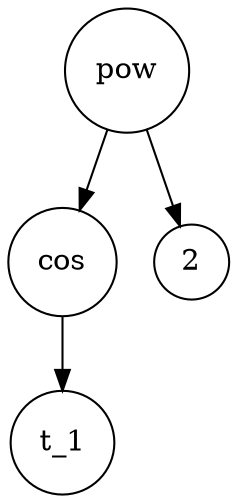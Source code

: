 digraph G1 {
  node [shape="circle",style="n"];

  Pow [label="pow"];
  Cos [label="\cos"];
  C2 [label="2"];
  t [label="t_1"];

  Pow -> Cos;
  Pow -> C2;
  Cos -> t;
}
  
